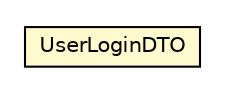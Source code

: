 #!/usr/local/bin/dot
#
# Class diagram 
# Generated by UMLGraph version 5.1 (http://www.umlgraph.org/)
#

digraph G {
	edge [fontname="Helvetica",fontsize=10,labelfontname="Helvetica",labelfontsize=10];
	node [fontname="Helvetica",fontsize=10,shape=plaintext];
	nodesep=0.25;
	ranksep=0.5;
	// cn.edu.uestc.acmicpc.db.dto.impl.user.UserLoginDTO
	c14086 [label=<<table title="cn.edu.uestc.acmicpc.db.dto.impl.user.UserLoginDTO" border="0" cellborder="1" cellspacing="0" cellpadding="2" port="p" bgcolor="lemonChiffon" href="./UserLoginDTO.html">
		<tr><td><table border="0" cellspacing="0" cellpadding="1">
<tr><td align="center" balign="center"> UserLoginDTO </td></tr>
		</table></td></tr>
		</table>>, fontname="Helvetica", fontcolor="black", fontsize=10.0];
}

